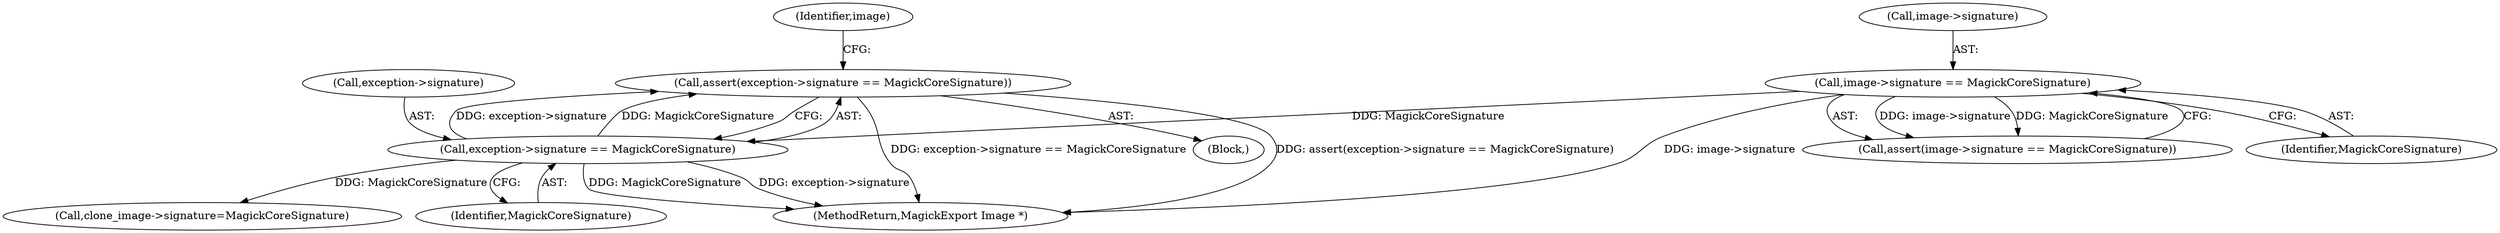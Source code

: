 digraph "0_ImageMagick_aecd0ada163a4d6c769cec178955d5f3e9316f2f_0@API" {
"1000145" [label="(Call,assert(exception->signature == MagickCoreSignature))"];
"1000146" [label="(Call,exception->signature == MagickCoreSignature)"];
"1000119" [label="(Call,image->signature == MagickCoreSignature)"];
"1000146" [label="(Call,exception->signature == MagickCoreSignature)"];
"1000155" [label="(Identifier,image)"];
"1000204" [label="(Call,clone_image->signature=MagickCoreSignature)"];
"1000768" [label="(MethodReturn,MagickExport Image *)"];
"1000145" [label="(Call,assert(exception->signature == MagickCoreSignature))"];
"1000150" [label="(Identifier,MagickCoreSignature)"];
"1000120" [label="(Call,image->signature)"];
"1000119" [label="(Call,image->signature == MagickCoreSignature)"];
"1000118" [label="(Call,assert(image->signature == MagickCoreSignature))"];
"1000123" [label="(Identifier,MagickCoreSignature)"];
"1000108" [label="(Block,)"];
"1000147" [label="(Call,exception->signature)"];
"1000145" -> "1000108"  [label="AST: "];
"1000145" -> "1000146"  [label="CFG: "];
"1000146" -> "1000145"  [label="AST: "];
"1000155" -> "1000145"  [label="CFG: "];
"1000145" -> "1000768"  [label="DDG: assert(exception->signature == MagickCoreSignature)"];
"1000145" -> "1000768"  [label="DDG: exception->signature == MagickCoreSignature"];
"1000146" -> "1000145"  [label="DDG: exception->signature"];
"1000146" -> "1000145"  [label="DDG: MagickCoreSignature"];
"1000146" -> "1000150"  [label="CFG: "];
"1000147" -> "1000146"  [label="AST: "];
"1000150" -> "1000146"  [label="AST: "];
"1000146" -> "1000768"  [label="DDG: MagickCoreSignature"];
"1000146" -> "1000768"  [label="DDG: exception->signature"];
"1000119" -> "1000146"  [label="DDG: MagickCoreSignature"];
"1000146" -> "1000204"  [label="DDG: MagickCoreSignature"];
"1000119" -> "1000118"  [label="AST: "];
"1000119" -> "1000123"  [label="CFG: "];
"1000120" -> "1000119"  [label="AST: "];
"1000123" -> "1000119"  [label="AST: "];
"1000118" -> "1000119"  [label="CFG: "];
"1000119" -> "1000768"  [label="DDG: image->signature"];
"1000119" -> "1000118"  [label="DDG: image->signature"];
"1000119" -> "1000118"  [label="DDG: MagickCoreSignature"];
}
